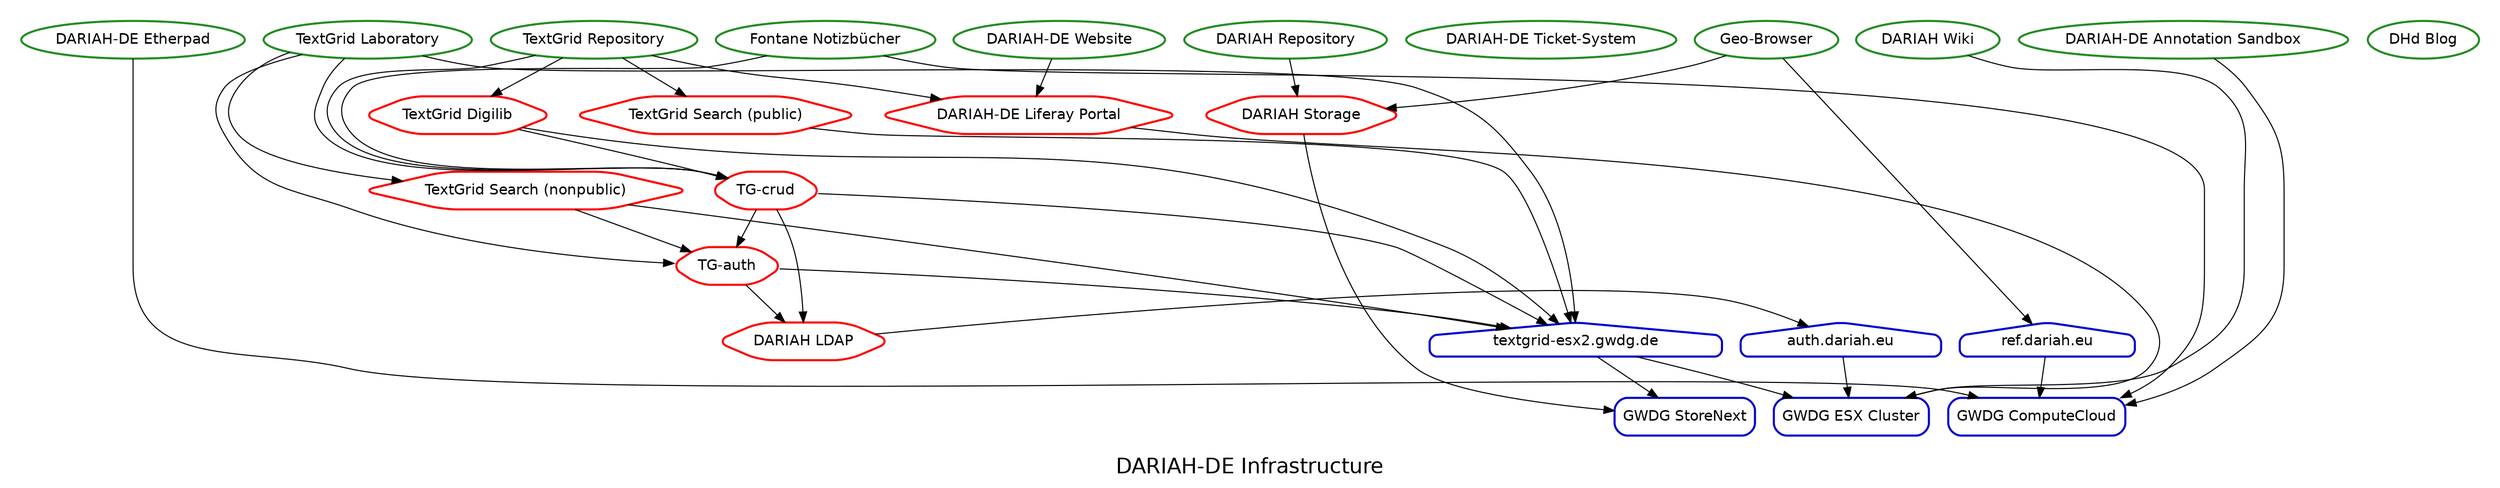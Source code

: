digraph {
	fontname=helvetica fontsize=20 label="DARIAH-DE Infrastructure"
	subgraph cluster_services {
		node [color=forestgreen fontname=helvetica shape=oval style="rounded,bold"]
		color=white label=""
		"/services/dhdblog" [label="DHd Blog"]
		"/services/website" [label="DARIAH-DE Website"]
		"/services/etherpad" [label="DARIAH-DE Etherpad"]
		"/services/fontane" [label="Fontane Notizbücher"]
		"/services/otrs" [label="DARIAH-DE Ticket-System"]
		"/services/repository" [label="DARIAH Repository"]
		"/services/confluence" [label="DARIAH Wiki"]
		"/services/annotation_sandbox" [label="DARIAH-DE Annotation Sandbox"]
		"/services/tgrep" [label="TextGrid Repository"]
		"/services/geobrowser" [label="Geo-Browser"]
		"/services/tglab" [label="TextGrid Laboratory"]
	}
	subgraph cluster_middlewares {
		node [color=red fontname=helvetica shape=hexagon style="rounded,bold"]
		color=white label=""
		"/middlewares/dariahstorage" [label="DARIAH Storage"]
		"/middlewares/liferay" [label="DARIAH-DE Liferay Portal"]
		"/middlewares/tgdigilib" [label="TextGrid Digilib"]
		"/middlewares/tgsearch-nonpublic" [label="TextGrid Search (nonpublic)"]
		"/middlewares/tgauth" [label="TG-auth"]
		"/middlewares/tgsearch-public" [label="TextGrid Search (public)"]
		"/middlewares/tgcrud" [label="TG-crud"]
		"/middlewares/dariahldap" [label="DARIAH LDAP"]
	}
	subgraph cluster_servers {
		node [color=blue3 fontname=helvetica shape=house style="rounded,bold"]
		color=white label=""
		"/servers/ref" [label="ref.dariah.eu"]
		"/servers/textgrid-esx2" [label="textgrid-esx2.gwdg.de"]
		"/servers/auth" [label="auth.dariah.eu"]
	}
	subgraph cluster_infrastructure {
		node [color=blue3 fontname=helvetica shape=box style="rounded,bold"]
		color=white label=""
		"/infrastructure/gwdg-storenext" [label="GWDG StoreNext"]
		"/infrastructure/gwdg-esx" [label="GWDG ESX Cluster"]
		"/infrastructure/gwdg-cloud" [label="GWDG ComputeCloud"]
	}
	"/services/website" -> "/middlewares/liferay"
	"/services/etherpad" -> "/infrastructure/gwdg-cloud"
	"/services/fontane" -> "/middlewares/tgcrud"
	"/services/fontane" -> "/infrastructure/gwdg-cloud"
	"/services/repository" -> "/middlewares/dariahstorage"
	"/services/confluence" -> "/infrastructure/gwdg-esx"
	"/services/annotation_sandbox" -> "/infrastructure/gwdg-cloud"
	"/services/tgrep" -> "/middlewares/liferay"
	"/services/tgrep" -> "/middlewares/tgcrud"
	"/services/tgrep" -> "/middlewares/tgsearch-public"
	"/services/tgrep" -> "/middlewares/tgdigilib"
	"/services/geobrowser" -> "/middlewares/dariahstorage"
	"/services/geobrowser" -> "/servers/ref"
	"/services/tglab" -> "/middlewares/tgauth"
	"/services/tglab" -> "/middlewares/tgcrud"
	"/services/tglab" -> "/middlewares/tgsearch-nonpublic"
	"/services/tglab" -> "/servers/textgrid-esx2"
	"/middlewares/dariahstorage" -> "/infrastructure/gwdg-storenext"
	"/middlewares/liferay" -> "/infrastructure/gwdg-esx"
	"/middlewares/tgdigilib" -> "/middlewares/tgcrud"
	"/middlewares/tgdigilib" -> "/servers/textgrid-esx2"
	"/middlewares/tgsearch-nonpublic" -> "/servers/textgrid-esx2"
	"/middlewares/tgsearch-nonpublic" -> "/middlewares/tgauth"
	"/middlewares/tgauth" -> "/middlewares/dariahldap"
	"/middlewares/tgauth" -> "/servers/textgrid-esx2"
	"/middlewares/tgsearch-public" -> "/servers/textgrid-esx2"
	"/middlewares/tgcrud" -> "/middlewares/tgauth"
	"/middlewares/tgcrud" -> "/middlewares/dariahldap"
	"/middlewares/tgcrud" -> "/servers/textgrid-esx2"
	"/middlewares/dariahldap" -> "/servers/auth"
	"/servers/ref" -> "/infrastructure/gwdg-cloud"
	"/servers/textgrid-esx2" -> "/infrastructure/gwdg-storenext"
	"/servers/textgrid-esx2" -> "/infrastructure/gwdg-esx"
	"/servers/auth" -> "/infrastructure/gwdg-esx"
}
